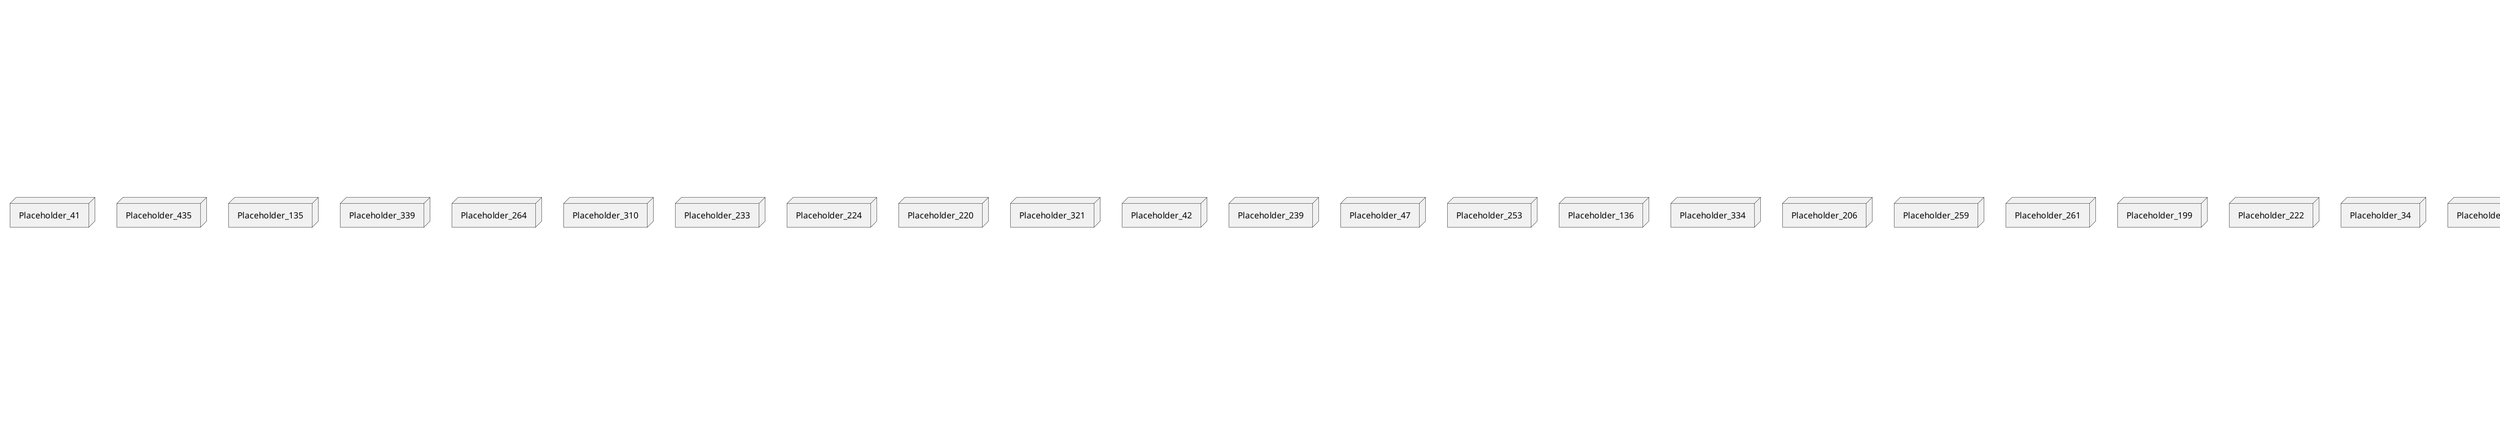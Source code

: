 @startuml
skinparam fixCircleLabelOverlapping true
node Placeholder_486 {
[aName] [[fudanselab-train-ticket.system#_5gPLMr_dEe6Ter1XczhClg]]
}
node Placeholder_41 {
[aName] [[fudanselab-train-ticket.system#_5gPLMr_dEe6Ter1XczhClg]]
}
node Placeholder_435 {
[aName] [[fudanselab-train-ticket.system#_5gPLMr_dEe6Ter1XczhClg]]
}
node Placeholder_135 {
[aName] [[fudanselab-train-ticket.system#_5gPLMr_dEe6Ter1XczhClg]]
}
node Placeholder_339 {
[aName] [[fudanselab-train-ticket.system#_5gPLMr_dEe6Ter1XczhClg]]
}
node Placeholder_264 {
[aName] [[fudanselab-train-ticket.system#_5gPLMr_dEe6Ter1XczhClg]]
}
node Placeholder_310 {
[aName] [[fudanselab-train-ticket.system#_5gPLMr_dEe6Ter1XczhClg]]
}
node Placeholder_233 {
[aName] [[fudanselab-train-ticket.system#_5gPLMr_dEe6Ter1XczhClg]]
}
node Placeholder_224 {
[aName] [[fudanselab-train-ticket.system#_5gPLMr_dEe6Ter1XczhClg]]
}
node Placeholder_220 {
[aName] [[fudanselab-train-ticket.system#_5gPLMr_dEe6Ter1XczhClg]]
}
node Placeholder_321 {
[aName] [[fudanselab-train-ticket.system#_5gPLMr_dEe6Ter1XczhClg]]
}
node Placeholder_42 {
[aName] [[fudanselab-train-ticket.system#_5gPLMr_dEe6Ter1XczhClg]]
}
node Placeholder_239 {
[aName] [[fudanselab-train-ticket.system#_5gPLMr_dEe6Ter1XczhClg]]
}
node Placeholder_47 {
[aName] [[fudanselab-train-ticket.system#_5gPLMr_dEe6Ter1XczhClg]]
}
node Placeholder_253 {
[aName] [[fudanselab-train-ticket.system#_5gPLMr_dEe6Ter1XczhClg]]
}
node Placeholder_136 {
[aName] [[fudanselab-train-ticket.system#_5gPLMr_dEe6Ter1XczhClg]]
}
node Placeholder_334 {
[aName] [[fudanselab-train-ticket.system#_5gPLMr_dEe6Ter1XczhClg]]
}
node Placeholder_206 {
[aName] [[fudanselab-train-ticket.system#_5gPLMr_dEe6Ter1XczhClg]]
}
node Placeholder_259 {
[aName] [[fudanselab-train-ticket.system#_5gPLMr_dEe6Ter1XczhClg]]
}
node Placeholder_261 {
[aName] [[fudanselab-train-ticket.system#_5gPLMr_dEe6Ter1XczhClg]]
}
node Placeholder_199 {
[aName] [[fudanselab-train-ticket.system#_5gPLMr_dEe6Ter1XczhClg]]
}
node Placeholder_222 {
[aName] [[fudanselab-train-ticket.system#_5gPLMr_dEe6Ter1XczhClg]]
}
node Placeholder_34 {
[aName] [[fudanselab-train-ticket.system#_5gPLMr_dEe6Ter1XczhClg]]
}
node Placeholder_96 {
[aName] [[fudanselab-train-ticket.system#_5gPLMr_dEe6Ter1XczhClg]]
}
node Placeholder_238 {
[aName] [[fudanselab-train-ticket.system#_5gPLMr_dEe6Ter1XczhClg]]
}
node Placeholder_137 {
[aName] [[fudanselab-train-ticket.system#_5gPLMr_dEe6Ter1XczhClg]]
}
node Placeholder_356 {
[aName] [[fudanselab-train-ticket.system#_5gPLMr_dEe6Ter1XczhClg]]
}
node Placeholder_52 {
[aName] [[fudanselab-train-ticket.system#_5gPLMr_dEe6Ter1XczhClg]]
}
node Placeholder_19 {
[aName] [[fudanselab-train-ticket.system#_5gPLMr_dEe6Ter1XczhClg]]
}
node Placeholder_323 {
[aName] [[fudanselab-train-ticket.system#_5gPLMr_dEe6Ter1XczhClg]]
}
node Placeholder_267 {
[aName] [[fudanselab-train-ticket.system#_5gPLMr_dEe6Ter1XczhClg]]
}
node Placeholder_111 {
[aName] [[fudanselab-train-ticket.system#_5gPLMr_dEe6Ter1XczhClg]]
}
node Placeholder_167 {
[aName] [[fudanselab-train-ticket.system#_5gPLMr_dEe6Ter1XczhClg]]
}
node Placeholder_212 {
[aName] [[fudanselab-train-ticket.system#_5gPLMr_dEe6Ter1XczhClg]]
}
node Placeholder_151 {
[aName] [[fudanselab-train-ticket.system#_5gPLMr_dEe6Ter1XczhClg]]
}
node Placeholder_204 {
[aName] [[fudanselab-train-ticket.system#_5gPLMr_dEe6Ter1XczhClg]]
}
node Placeholder_148 {
[aName] [[fudanselab-train-ticket.system#_5gPLMr_dEe6Ter1XczhClg]]
}
node Placeholder_228 {
[aName] [[fudanselab-train-ticket.system#_5gPLMr_dEe6Ter1XczhClg]]
}
node Placeholder_131 {
[aName] [[fudanselab-train-ticket.system#_5gPLMr_dEe6Ter1XczhClg]]
}
node Placeholder_244 {
[aName] [[fudanselab-train-ticket.system#_5gPLMr_dEe6Ter1XczhClg]]
}
node Placeholder_145 {
[aName] [[fudanselab-train-ticket.system#_5gPLMr_dEe6Ter1XczhClg]]
}
node Placeholder_126 {
[aName] [[fudanselab-train-ticket.system#_5gPLMr_dEe6Ter1XczhClg]]
}
node Placeholder_366 {
[aName] [[fudanselab-train-ticket.system#_5gPLMr_dEe6Ter1XczhClg]]
}
node Placeholder_225 {
[aName] [[fudanselab-train-ticket.system#_5gPLMr_dEe6Ter1XczhClg]]
}
node Placeholder_155 {
[aName] [[fudanselab-train-ticket.system#_5gPLMr_dEe6Ter1XczhClg]]
}
node Placeholder_230 {
[aName] [[fudanselab-train-ticket.system#_5gPLMr_dEe6Ter1XczhClg]]
}
node Placeholder_431 {
[aName] [[fudanselab-train-ticket.system#_5gPLMr_dEe6Ter1XczhClg]]
}
node Placeholder_362 {
[aName] [[fudanselab-train-ticket.system#_5gPLMr_dEe6Ter1XczhClg]]
}
node Placeholder_170 {
[aName] [[fudanselab-train-ticket.system#_5gPLMr_dEe6Ter1XczhClg]]
}
node Placeholder_86 {
[aName] [[fudanselab-train-ticket.system#_5gPLMr_dEe6Ter1XczhClg]]
}
node Placeholder_184 {
[aName] [[fudanselab-train-ticket.system#_5gPLMr_dEe6Ter1XczhClg]]
}
node Placeholder_116 {
[aName] [[fudanselab-train-ticket.system#_5gPLMr_dEe6Ter1XczhClg]]
}
node Placeholder_214 {
[aName] [[fudanselab-train-ticket.system#_5gPLMr_dEe6Ter1XczhClg]]
}
node Placeholder_287 {
[aName] [[fudanselab-train-ticket.system#_5gPLMr_dEe6Ter1XczhClg]]
}
node Placeholder_236 {
[aName] [[fudanselab-train-ticket.system#_5gPLMr_dEe6Ter1XczhClg]]
}
node Placeholder_209 {
[aName] [[fudanselab-train-ticket.system#_5gPLMr_dEe6Ter1XczhClg]]
}
node Placeholder_235 {
[aName] [[fudanselab-train-ticket.system#_5gPLMr_dEe6Ter1XczhClg]]
}
node Placeholder_83 {
[aName] [[fudanselab-train-ticket.system#_5gPLMr_dEe6Ter1XczhClg]]
}
node Placeholder_416 {
[aName] [[fudanselab-train-ticket.system#_5gPLMr_dEe6Ter1XczhClg]]
}
node Placeholder_100 {
[aName] [[fudanselab-train-ticket.system#_5gPLMr_dEe6Ter1XczhClg]]
}
node Placeholder_291 {
[aName] [[fudanselab-train-ticket.system#_5gPLMr_dEe6Ter1XczhClg]]
}
node Placeholder_195 {
[aName] [[fudanselab-train-ticket.system#_5gPLMr_dEe6Ter1XczhClg]]
}
node Placeholder_265 {
[aName] [[fudanselab-train-ticket.system#_5gPLMr_dEe6Ter1XczhClg]]
}
node Placeholder_61 {
[aName] [[fudanselab-train-ticket.system#_5gPLMr_dEe6Ter1XczhClg]]
}
node Placeholder_152 {
[aName] [[fudanselab-train-ticket.system#_5gPLMr_dEe6Ter1XczhClg]]
}
node Placeholder_102 {
[aName] [[fudanselab-train-ticket.system#_5gPLMr_dEe6Ter1XczhClg]]
}
node Placeholder_23 {
[aName] [[fudanselab-train-ticket.system#_5gPLMr_dEe6Ter1XczhClg]]
}
node Placeholder_57 {
[aName] [[fudanselab-train-ticket.system#_5gPLMr_dEe6Ter1XczhClg]]
}
node Placeholder_246 {
[aName] [[fudanselab-train-ticket.system#_5gPLMr_dEe6Ter1XczhClg]]
}
node Placeholder_32 {
[aName] [[fudanselab-train-ticket.system#_5gPLMr_dEe6Ter1XczhClg]]
}
node Placeholder_90 {
[aName] [[fudanselab-train-ticket.system#_5gPLMr_dEe6Ter1XczhClg]]
}
node Placeholder_219 {
[aName] [[fudanselab-train-ticket.system#_5gPLMr_dEe6Ter1XczhClg]]
}
node Placeholder_101 {
[aName] [[fudanselab-train-ticket.system#_5gPLMr_dEe6Ter1XczhClg]]
}
node Placeholder_243 {
[aName] [[fudanselab-train-ticket.system#_5gPLMr_dEe6Ter1XczhClg]]
}
node Placeholder_251 {
[aName] [[fudanselab-train-ticket.system#_5gPLMr_dEe6Ter1XczhClg]]
}
node Placeholder_31 {
[aName] [[fudanselab-train-ticket.system#_5gPLMr_dEe6Ter1XczhClg]]
}
node Placeholder_185 {
[aName] [[fudanselab-train-ticket.system#_5gPLMr_dEe6Ter1XczhClg]]
}
node Placeholder_93 {
[aName] [[fudanselab-train-ticket.system#_5gPLMr_dEe6Ter1XczhClg]]
}
node Placeholder_268 {
[aName] [[fudanselab-train-ticket.system#_5gPLMr_dEe6Ter1XczhClg]]
}
node Placeholder_191 {
[aName] [[fudanselab-train-ticket.system#_5gPLMr_dEe6Ter1XczhClg]]
}
node Placeholder_439 {
[aName] [[fudanselab-train-ticket.system#_5gPLMr_dEe6Ter1XczhClg]]
}
node Placeholder_15 {
[aName] [[fudanselab-train-ticket.system#_5gPLMr_dEe6Ter1XczhClg]]
}
node Placeholder_69 {
[aName] [[fudanselab-train-ticket.system#_5gPLMr_dEe6Ter1XczhClg]]
}
node Placeholder_188 {
[aName] [[fudanselab-train-ticket.system#_5gPLMr_dEe6Ter1XczhClg]]
}
node Placeholder_297 {
[aName] [[fudanselab-train-ticket.system#_5gPLMr_dEe6Ter1XczhClg]]
}
node Placeholder_437 {
[aName] [[fudanselab-train-ticket.system#_5gPLMr_dEe6Ter1XczhClg]]
}
node Placeholder_341 {
[aName] [[fudanselab-train-ticket.system#_5gPLMr_dEe6Ter1XczhClg]]
}
node Placeholder_263 {
[aName] [[fudanselab-train-ticket.system#_5gPLMr_dEe6Ter1XczhClg]]
}
node Placeholder_79 {
[aName] [[fudanselab-train-ticket.system#_5gPLMr_dEe6Ter1XczhClg]]
}
node Placeholder_65 {
[aName] [[fudanselab-train-ticket.system#_5gPLMr_dEe6Ter1XczhClg]]
}
node Placeholder_207 {
[aName] [[fudanselab-train-ticket.system#_5gPLMr_dEe6Ter1XczhClg]]
}
node Placeholder_401 {
[aName] [[fudanselab-train-ticket.system#_5gPLMr_dEe6Ter1XczhClg]]
}
node Placeholder_215 {
[aName] [[fudanselab-train-ticket.system#_5gPLMr_dEe6Ter1XczhClg]]
}
node Placeholder_59 {
[aName] [[fudanselab-train-ticket.system#_5gPLMr_dEe6Ter1XczhClg]]
}
node Placeholder_141 {
[aName] [[fudanselab-train-ticket.system#_5gPLMr_dEe6Ter1XczhClg]]
}
node Placeholder_20 {
[aName] [[fudanselab-train-ticket.system#_5gPLMr_dEe6Ter1XczhClg]]
}
node Placeholder_198 {
[aName] [[fudanselab-train-ticket.system#_5gPLMr_dEe6Ter1XczhClg]]
}
node Placeholder_304 {
[aName] [[fudanselab-train-ticket.system#_5gPLMr_dEe6Ter1XczhClg]]
}
node Placeholder_325 {
[aName] [[fudanselab-train-ticket.system#_5gPLMr_dEe6Ter1XczhClg]]
}
node Placeholder_196 {
[aName] [[fudanselab-train-ticket.system#_5gPLMr_dEe6Ter1XczhClg]]
}
node Placeholder_0 {
[aName] [[fudanselab-train-ticket.system#_5gPLMr_dEe6Ter1XczhClg]]
}
node Placeholder_262 {
[aName] [[fudanselab-train-ticket.system#_5gPLMr_dEe6Ter1XczhClg]]
}
node Placeholder_329 {
[aName] [[fudanselab-train-ticket.system#_5gPLMr_dEe6Ter1XczhClg]]
}
node Placeholder_33 {
[aName] [[fudanselab-train-ticket.system#_5gPLMr_dEe6Ter1XczhClg]]
}
node Placeholder_260 {
[aName] [[fudanselab-train-ticket.system#_5gPLMr_dEe6Ter1XczhClg]]
}
node Placeholder_250 {
[aName] [[fudanselab-train-ticket.system#_5gPLMr_dEe6Ter1XczhClg]]
}
node Placeholder_247 {
[aName] [[fudanselab-train-ticket.system#_5gPLMr_dEe6Ter1XczhClg]]
}
node Placeholder_249 {
[aName] [[fudanselab-train-ticket.system#_5gPLMr_dEe6Ter1XczhClg]]
}
node Placeholder_113 {
[aName] [[fudanselab-train-ticket.system#_5gPLMr_dEe6Ter1XczhClg]]
}
node Placeholder_88 {
[aName] [[fudanselab-train-ticket.system#_5gPLMr_dEe6Ter1XczhClg]]
}
node Placeholder_223 {
[aName] [[fudanselab-train-ticket.system#_5gPLMr_dEe6Ter1XczhClg]]
}
node Placeholder_379 {
[aName] [[fudanselab-train-ticket.system#_5gPLMr_dEe6Ter1XczhClg]]
}
node Placeholder_44 {
[aName] [[fudanselab-train-ticket.system#_5gPLMr_dEe6Ter1XczhClg]]
}
node Placeholder_10 {
[aName] [[fudanselab-train-ticket.system#_5gPLMr_dEe6Ter1XczhClg]]
}
node Placeholder_467 {
[aName] [[fudanselab-train-ticket.system#_5gPLMr_dEe6Ter1XczhClg]]
}
node Placeholder_240 {
[aName] [[fudanselab-train-ticket.system#_5gPLMr_dEe6Ter1XczhClg]]
}
node Placeholder_389 {
[aName] [[fudanselab-train-ticket.system#_5gPLMr_dEe6Ter1XczhClg]]
}
node Placeholder_29 {
[aName] [[fudanselab-train-ticket.system#_5gPLMr_dEe6Ter1XczhClg]]
}
node Placeholder_104 {
[aName] [[fudanselab-train-ticket.system#_5gPLMr_dEe6Ter1XczhClg]]
}
node Placeholder_169 {
[aName] [[fudanselab-train-ticket.system#_5gPLMr_dEe6Ter1XczhClg]]
}
node Placeholder_192 {
[aName] [[fudanselab-train-ticket.system#_5gPLMr_dEe6Ter1XczhClg]]
}
node Placeholder_200 {
[aName] [[fudanselab-train-ticket.system#_5gPLMr_dEe6Ter1XczhClg]]
}
node Placeholder_68 {
[aName] [[fudanselab-train-ticket.system#_5gPLMr_dEe6Ter1XczhClg]]
}
node Placeholder_24 {
[aName] [[fudanselab-train-ticket.system#_5gPLMr_dEe6Ter1XczhClg]]
}
node Placeholder_295 {
[aName] [[fudanselab-train-ticket.system#_5gPLMr_dEe6Ter1XczhClg]]
}
node Placeholder_208 {
[aName] [[fudanselab-train-ticket.system#_5gPLMr_dEe6Ter1XczhClg]]
}
node Placeholder_314 {
[aName] [[fudanselab-train-ticket.system#_5gPLMr_dEe6Ter1XczhClg]]
}
node Placeholder_107 {
[aName] [[fudanselab-train-ticket.system#_5gPLMr_dEe6Ter1XczhClg]]
}
node Placeholder_62 {
[aName] [[fudanselab-train-ticket.system#_5gPLMr_dEe6Ter1XczhClg]]
}
node Placeholder_465 {
[aName] [[fudanselab-train-ticket.system#_5gPLMr_dEe6Ter1XczhClg]]
}
node Placeholder_385 {
[aName] [[fudanselab-train-ticket.system#_5gPLMr_dEe6Ter1XczhClg]]
}
node Placeholder_178 {
[aName] [[fudanselab-train-ticket.system#_5gPLMr_dEe6Ter1XczhClg]]
}
node Placeholder_370 {
[aName] [[fudanselab-train-ticket.system#_5gPLMr_dEe6Ter1XczhClg]]
}
node Placeholder_252 {
[aName] [[fudanselab-train-ticket.system#_5gPLMr_dEe6Ter1XczhClg]]
}
node Placeholder_11 {
[aName] [[fudanselab-train-ticket.system#_5gPLMr_dEe6Ter1XczhClg]]
}
node Placeholder_213 {
[aName] [[fudanselab-train-ticket.system#_5gPLMr_dEe6Ter1XczhClg]]
}
node Placeholder_482 {
[aName] [[fudanselab-train-ticket.system#_5gPLMr_dEe6Ter1XczhClg]]
}
node Placeholder_66 {
[aName] [[fudanselab-train-ticket.system#_5gPLMr_dEe6Ter1XczhClg]]
}
node Placeholder_245 {
[aName] [[fudanselab-train-ticket.system#_5gPLMr_dEe6Ter1XczhClg]]
}
node Placeholder_227 {
[aName] [[fudanselab-train-ticket.system#_5gPLMr_dEe6Ter1XczhClg]]
}
node Placeholder_58 {
[aName] [[fudanselab-train-ticket.system#_5gPLMr_dEe6Ter1XczhClg]]
}
node Placeholder_488 {
[aName] [[fudanselab-train-ticket.system#_5gPLMr_dEe6Ter1XczhClg]]
}
node Placeholder_231 {
[aName] [[fudanselab-train-ticket.system#_5gPLMr_dEe6Ter1XczhClg]]
}
node Placeholder_383 {
[aName] [[fudanselab-train-ticket.system#_5gPLMr_dEe6Ter1XczhClg]]
}
node Placeholder_376 {
[aName] [[fudanselab-train-ticket.system#_5gPLMr_dEe6Ter1XczhClg]]
}
node Placeholder_123 {
[aName] [[fudanselab-train-ticket.system#_5gPLMr_dEe6Ter1XczhClg]]
}
node Placeholder_351 {
[aName] [[fudanselab-train-ticket.system#_5gPLMr_dEe6Ter1XczhClg]]
}
node Placeholder_4 {
[aName] [[fudanselab-train-ticket.system#_5gPLMr_dEe6Ter1XczhClg]]
}
node Placeholder_163 {
[aName] [[fudanselab-train-ticket.system#_5gPLMr_dEe6Ter1XczhClg]]
}
node Placeholder_190 {
[aName] [[fudanselab-train-ticket.system#_5gPLMr_dEe6Ter1XczhClg]]
}
node Placeholder_248 {
[aName] [[fudanselab-train-ticket.system#_5gPLMr_dEe6Ter1XczhClg]]
}
node Placeholder_27 {
[aName] [[fudanselab-train-ticket.system#_5gPLMr_dEe6Ter1XczhClg]]
}
node Placeholder_53 {
[aName] [[fudanselab-train-ticket.system#_5gPLMr_dEe6Ter1XczhClg]]
}
node Placeholder_159 {
[aName] [[fudanselab-train-ticket.system#_5gPLMr_dEe6Ter1XczhClg]]
}
node Placeholder_75 {
[aName] [[fudanselab-train-ticket.system#_5gPLMr_dEe6Ter1XczhClg]]
}
node Placeholder_7 {
[aName] [[fudanselab-train-ticket.system#_5gPLMr_dEe6Ter1XczhClg]]
}
node Placeholder_312 {
[aName] [[fudanselab-train-ticket.system#_5gPLMr_dEe6Ter1XczhClg]]
}
node Placeholder_256 {
[aName] [[fudanselab-train-ticket.system#_5gPLMr_dEe6Ter1XczhClg]]
}
node Placeholder_232 {
[aName] [[fudanselab-train-ticket.system#_5gPLMr_dEe6Ter1XczhClg]]
}
node Placeholder_289 {
[aName] [[fudanselab-train-ticket.system#_5gPLMr_dEe6Ter1XczhClg]]
}
node Placeholder_197 {
[aName] [[fudanselab-train-ticket.system#_5gPLMr_dEe6Ter1XczhClg]]
}
node Placeholder_316 {
[aName] [[fudanselab-train-ticket.system#_5gPLMr_dEe6Ter1XczhClg]]
}
node Placeholder_114 {
[aName] [[fudanselab-train-ticket.system#_5gPLMr_dEe6Ter1XczhClg]]
}
node Placeholder_203 {
[aName] [[fudanselab-train-ticket.system#_5gPLMr_dEe6Ter1XczhClg]]
}
node Placeholder_257 {
[aName] [[fudanselab-train-ticket.system#_5gPLMr_dEe6Ter1XczhClg]]
}
node Placeholder_205 {
[aName] [[fudanselab-train-ticket.system#_5gPLMr_dEe6Ter1XczhClg]]
}
node Placeholder_210 {
[aName] [[fudanselab-train-ticket.system#_5gPLMr_dEe6Ter1XczhClg]]
}
node Placeholder_360 {
[aName] [[fudanselab-train-ticket.system#_5gPLMr_dEe6Ter1XczhClg]]
}
node Placeholder_40 {
[aName] [[fudanselab-train-ticket.system#_5gPLMr_dEe6Ter1XczhClg]]
}
node Placeholder_284 {
[aName] [[fudanselab-train-ticket.system#_5gPLMr_dEe6Ter1XczhClg]]
}
node Placeholder_398 {
[aName] [[fudanselab-train-ticket.system#_5gPLMr_dEe6Ter1XczhClg]]
}
node Placeholder_133 {
[aName] [[fudanselab-train-ticket.system#_5gPLMr_dEe6Ter1XczhClg]]
}
node Placeholder_98 {
[aName] [[fudanselab-train-ticket.system#_5gPLMr_dEe6Ter1XczhClg]]
}
node Placeholder_30 {
[aName] [[fudanselab-train-ticket.system#_5gPLMr_dEe6Ter1XczhClg]]
}
node Placeholder_229 {
[aName] [[fudanselab-train-ticket.system#_5gPLMr_dEe6Ter1XczhClg]]
}
node Placeholder_189 {
[aName] [[fudanselab-train-ticket.system#_5gPLMr_dEe6Ter1XczhClg]]
}
node Placeholder_118 {
[aName] [[fudanselab-train-ticket.system#_5gPLMr_dEe6Ter1XczhClg]]
}
node Placeholder_147 {
[aName] [[fudanselab-train-ticket.system#_5gPLMr_dEe6Ter1XczhClg]]
}
node Placeholder_150 {
[aName] [[fudanselab-train-ticket.system#_5gPLMr_dEe6Ter1XczhClg]]
}
node Placeholder_194 {
[aName] [[fudanselab-train-ticket.system#_5gPLMr_dEe6Ter1XczhClg]]
}
node Placeholder_449 {
[aName] [[fudanselab-train-ticket.system#_5gPLMr_dEe6Ter1XczhClg]]
}
node Placeholder_74 {
[aName] [[fudanselab-train-ticket.system#_5gPLMr_dEe6Ter1XczhClg]]
}
node Placeholder_255 {
[aName] [[fudanselab-train-ticket.system#_5gPLMr_dEe6Ter1XczhClg]]
}
node Placeholder_132 {
[aName] [[fudanselab-train-ticket.system#_5gPLMr_dEe6Ter1XczhClg]]
}
node Placeholder_138 {
[aName] [[fudanselab-train-ticket.system#_5gPLMr_dEe6Ter1XczhClg]]
}
node Placeholder_221 {
[aName] [[fudanselab-train-ticket.system#_5gPLMr_dEe6Ter1XczhClg]]
}
node Placeholder_45 {
[aName] [[fudanselab-train-ticket.system#_5gPLMr_dEe6Ter1XczhClg]]
}
node Placeholder_470 {
[aName] [[fudanselab-train-ticket.system#_5gPLMr_dEe6Ter1XczhClg]]
}
node Placeholder_99 {
[aName] [[fudanselab-train-ticket.system#_5gPLMr_dEe6Ter1XczhClg]]
}
node Placeholder_46 {
[aName] [[fudanselab-train-ticket.system#_5gPLMr_dEe6Ter1XczhClg]]
}
node Placeholder_25 {
[aName] [[fudanselab-train-ticket.system#_5gPLMr_dEe6Ter1XczhClg]]
}
node Placeholder_160 {
[aName] [[fudanselab-train-ticket.system#_5gPLMr_dEe6Ter1XczhClg]]
}
node Placeholder_226 {
[aName] [[fudanselab-train-ticket.system#_5gPLMr_dEe6Ter1XczhClg]]
}
node Placeholder_91 {
[aName] [[fudanselab-train-ticket.system#_5gPLMr_dEe6Ter1XczhClg]]
}
node Placeholder_112 {
[aName] [[fudanselab-train-ticket.system#_5gPLMr_dEe6Ter1XczhClg]]
}
node Placeholder_171 {
[aName] [[fudanselab-train-ticket.system#_5gPLMr_dEe6Ter1XczhClg]]
}
node Placeholder_387 {
[aName] [[fudanselab-train-ticket.system#_5gPLMr_dEe6Ter1XczhClg]]
}
node Placeholder_149 {
[aName] [[fudanselab-train-ticket.system#_5gPLMr_dEe6Ter1XczhClg]]
}
node Placeholder_16 {
[aName] [[fudanselab-train-ticket.system#_5gPLMr_dEe6Ter1XczhClg]]
}
node Placeholder_55 {
[aName] [[fudanselab-train-ticket.system#_5gPLMr_dEe6Ter1XczhClg]]
}
node Placeholder_327 {
[aName] [[fudanselab-train-ticket.system#_5gPLMr_dEe6Ter1XczhClg]]
}
node Placeholder_140 {
[aName] [[fudanselab-train-ticket.system#_5gPLMr_dEe6Ter1XczhClg]]
}
node Placeholder_211 {
[aName] [[fudanselab-train-ticket.system#_5gPLMr_dEe6Ter1XczhClg]]
}
node Placeholder_71 {
[aName] [[fudanselab-train-ticket.system#_5gPLMr_dEe6Ter1XczhClg]]
}
node Placeholder_258 {
[aName] [[fudanselab-train-ticket.system#_5gPLMr_dEe6Ter1XczhClg]]
}
node Placeholder_254 {
[aName] [[fudanselab-train-ticket.system#_5gPLMr_dEe6Ter1XczhClg]]
}
node Placeholder_353 {
[aName] [[fudanselab-train-ticket.system#_5gPLMr_dEe6Ter1XczhClg]]
}
node Placeholder_157 {
[aName] [[fudanselab-train-ticket.system#_5gPLMr_dEe6Ter1XczhClg]]
}
node Placeholder_72 {
[aName] [[fudanselab-train-ticket.system#_5gPLMr_dEe6Ter1XczhClg]]
}
node Placeholder_179 {
[aName] [[fudanselab-train-ticket.system#_5gPLMr_dEe6Ter1XczhClg]]
}
node Placeholder_64 {
[aName] [[fudanselab-train-ticket.system#_5gPLMr_dEe6Ter1XczhClg]]
}
node Placeholder_6 {
[aName] [[fudanselab-train-ticket.system#_5gPLMr_dEe6Ter1XczhClg]]
}
node Placeholder_158 {
[aName] [[fudanselab-train-ticket.system#_5gPLMr_dEe6Ter1XczhClg]]
}
node Placeholder_218 {
[aName] [[fudanselab-train-ticket.system#_5gPLMr_dEe6Ter1XczhClg]]
}
node Placeholder_472 {
[aName] [[fudanselab-train-ticket.system#_5gPLMr_dEe6Ter1XczhClg]]
}
node Placeholder_234 {
[aName] [[fudanselab-train-ticket.system#_5gPLMr_dEe6Ter1XczhClg]]
}
node Placeholder_266 {
[aName] [[fudanselab-train-ticket.system#_5gPLMr_dEe6Ter1XczhClg]]
}
node Placeholder_76 {
[aName] [[fudanselab-train-ticket.system#_5gPLMr_dEe6Ter1XczhClg]]
}
node Placeholder_216 {
[aName] [[fudanselab-train-ticket.system#_5gPLMr_dEe6Ter1XczhClg]]
}
node Placeholder_202 {
[aName] [[fudanselab-train-ticket.system#_5gPLMr_dEe6Ter1XczhClg]]
}
node Placeholder_237 {
[aName] [[fudanselab-train-ticket.system#_5gPLMr_dEe6Ter1XczhClg]]
}
node Placeholder_117 {
[aName] [[fudanselab-train-ticket.system#_5gPLMr_dEe6Ter1XczhClg]]
}
node Placeholder_347 {
[aName] [[fudanselab-train-ticket.system#_5gPLMr_dEe6Ter1XczhClg]]
}
node Placeholder_193 {
[aName] [[fudanselab-train-ticket.system#_5gPLMr_dEe6Ter1XczhClg]]
}
node Placeholder_153 {
[aName] [[fudanselab-train-ticket.system#_5gPLMr_dEe6Ter1XczhClg]]
}
node Placeholder_156 {
[aName] [[fudanselab-train-ticket.system#_5gPLMr_dEe6Ter1XczhClg]]
}
node Placeholder_452 {
[aName] [[fudanselab-train-ticket.system#_5gPLMr_dEe6Ter1XczhClg]]
}
node Placeholder_51 {
[aName] [[fudanselab-train-ticket.system#_5gPLMr_dEe6Ter1XczhClg]]
}
node Placeholder_14 {
[aName] [[fudanselab-train-ticket.system#_5gPLMr_dEe6Ter1XczhClg]]
}
node Placeholder_217 {
[aName] [[fudanselab-train-ticket.system#_5gPLMr_dEe6Ter1XczhClg]]
}
node Placeholder_492 {
[aName] [[fudanselab-train-ticket.system#_5gPLMr_dEe6Ter1XczhClg]]
}
node Placeholder_242 {
[aName] [[fudanselab-train-ticket.system#_5gPLMr_dEe6Ter1XczhClg]]
}
node Placeholder_318 {
[aName] [[fudanselab-train-ticket.system#_5gPLMr_dEe6Ter1XczhClg]]
}
node Placeholder_241 {
[aName] [[fudanselab-train-ticket.system#_5gPLMr_dEe6Ter1XczhClg]]
}
node Placeholder_73 {
[aName] [[fudanselab-train-ticket.system#_5gPLMr_dEe6Ter1XczhClg]]
}
node Placeholder_201 {
[aName] [[fudanselab-train-ticket.system#_5gPLMr_dEe6Ter1XczhClg]]
}
node Placeholder_36 {
[aName] [[fudanselab-train-ticket.system#_5gPLMr_dEe6Ter1XczhClg]]
}
node Placeholder_67 {
[aName] [[fudanselab-train-ticket.system#_5gPLMr_dEe6Ter1XczhClg]]
}
node Placeholder_56 {
[aName] [[fudanselab-train-ticket.system#_5gPLMr_dEe6Ter1XczhClg]]
}
node Placeholder_426 {
[aName] [[fudanselab-train-ticket.system#_5gPLMr_dEe6Ter1XczhClg]]
}
node Placeholder_458 {
[aName] [[fudanselab-train-ticket.system#_5gPLMr_dEe6Ter1XczhClg]]
}
node Placeholder_161 {
[aName] [[fudanselab-train-ticket.system#_5gPLMr_dEe6Ter1XczhClg]]
}
node Placeholder_345 {
[aName] [[fudanselab-train-ticket.system#_5gPLMr_dEe6Ter1XczhClg]]
}
[aName] -(0- [aName] : adminbasic_service_AdminBasicInfoService_Provider
[aName] -(0- [aName] : adminbasic_service_AdminBasicInfoService_Provider
[aName] -(0- [aName] : adminbasic_service_DiscoveryClient_Provider
[aName] -(0- [aName] : adminbasic_service_RestTemplate_Provider
[aName] -(0- [aName] : adminorder_service_AdminOrderService_Provider
[aName] -(0- [aName] : adminorder_service_AdminOrderService_Provider
[aName] -(0- [aName] : adminorder_service_DiscoveryClient_Provider
[aName] -(0- [aName] : adminorder_service_RestTemplate_Provider
[aName] -(0- [aName] : adminroute_service_AdminRouteService_Provider
[aName] -(0- [aName] : adminroute_service_AdminRouteService_Provider
[aName] -(0- [aName] : adminroute_service_DiscoveryClient_Provider
[aName] -(0- [aName] : adminroute_service_RestTemplate_Provider
[aName] -(0- [aName] : admintravel_service_AdminTravelService_Provider
[aName] -(0- [aName] : admintravel_service_AdminTravelService_Provider
[aName] -(0- [aName] : admintravel_service_DiscoveryClient_Provider
[aName] -(0- [aName] : admintravel_service_RestTemplate_Provider
[aName] -(0- [aName] : adminuser_service_AdminUserService_Provider
[aName] -(0- [aName] : adminuser_service_AdminUserService_Provider
[aName] -(0- [aName] : adminuser_service_DiscoveryClient_Provider
[aName] -(0- [aName] : adminuser_service_RestTemplate_Provider
[aName] -(0- [aName] : assurance_repository_AssuranceRepository_Provider
[aName] -(0- [aName] : assurance_service_AssuranceService_Provider
[aName] -(0- [aName] : assurance_service_AssuranceService_Provider
[aName] -(0- [aName] : auth_repository_UserRepository_Provider
[aName] -(0- [aName] : auth_repository_UserRepository_Provider
[aName] -(0- [aName] : auth_security_jwt_JWTProvider_Provider
[aName] -(0- [aName] : auth_service_TokenService_Provider
[aName] -(0- [aName] : auth_service_TokenService_Provider
[aName] -(0- [aName] : auth_service_UserService_Provider
[aName] -(0- [aName] : auth_service_UserService_Provider
[aName] -(0- [aName] : auth_service_UserService_Provider
[aName] -(0- [aName] : auth_service_UserService_Provider
[aName] -(0- [aName] : auth_service_impl_AuthenticationManager_Provider
[aName] -(0- [aName] : auth_service_impl_DiscoveryClient_Provider
[aName] -(0- [aName] : auth_service_impl_PasswordEncoder_Provider
[aName] -(0- [aName] : auth_service_impl_RestTemplate_Provider
[aName] -(0- [aName] : cancel_service_CancelService_Provider
[aName] -(0- [aName] : cancel_service_CancelService_Provider
[aName] -(0- [aName] : cancel_service_DiscoveryClient_Provider
[aName] -(0- [aName] : cancel_service_RestTemplate_Provider
[aName] -(0- [aName] : com_trainticket_repository_AddMoneyRepository_Provider
[aName] -(0- [aName] : com_trainticket_repository_PaymentRepository_Provider
[aName] -(0- [aName] : com_trainticket_service_PaymentService_Provider
[aName] -(0- [aName] : com_trainticket_service_PaymentService_Provider
[aName] -(0- [aName] : config_repository_ConfigRepository_Provider
[aName] -(0- [aName] : config_service_ConfigService_Provider
[aName] -(0- [aName] : config_service_ConfigService_Provider
[aName] -(0- [aName] : consign_repository_ConsignRepository_Provider
[aName] -(0- [aName] : consign_service_ConsignService_Provider
[aName] -(0- [aName] : consign_service_ConsignService_Provider
[aName] -(0- [aName] : consign_service_DiscoveryClient_Provider
[aName] -(0- [aName] : consign_service_RestTemplate_Provider
[aName] -(0- [aName] : consignprice_repository_ConsignPriceConfigRepository_Provider
[aName] -(0- [aName] : consignprice_service_ConsignPriceService_Provider
[aName] -(0- [aName] : consignprice_service_ConsignPriceService_Provider
[aName] -(0- [aName] : contacts_repository_ContactsRepository_Provider
[aName] -(0- [aName] : contacts_service_ContactsService_Provider
[aName] -(0- [aName] : contacts_service_ContactsService_Provider
[aName] -(0- [aName] : execute_serivce_DiscoveryClient_Provider
[aName] -(0- [aName] : execute_serivce_ExecuteService_Provider
[aName] -(0- [aName] : execute_serivce_ExecuteService_Provider
[aName] -(0- [aName] : execute_serivce_RestTemplate_Provider
[aName] -(0- [aName] : fdse_microservice_repository_StationRepository_Provider
[aName] -(0- [aName] : fdse_microservice_service_BasicService_Provider
[aName] -(0- [aName] : fdse_microservice_service_BasicService_Provider
[aName] -(0- [aName] : fdse_microservice_service_DiscoveryClient_Provider
[aName] -(0- [aName] : fdse_microservice_service_RestTemplate_Provider
[aName] -(0- [aName] : fdse_microservice_service_StationService_Provider
[aName] -(0- [aName] : fdse_microservice_service_StationService_Provider
[aName] -(0- [aName] : food_delivery_repository_FoodDeliveryOrderRepository_Provider
[aName] -(0- [aName] : food_delivery_service_DiscoveryClient_Provider
[aName] -(0- [aName] : food_delivery_service_FoodDeliveryService_Provider
[aName] -(0- [aName] : food_delivery_service_FoodDeliveryService_Provider
[aName] -(0- [aName] : food_delivery_service_RestTemplate_Provider
[aName] -(0- [aName] : food_repository_StationFoodRepository_Provider
[aName] -(0- [aName] : food_service_StationFoodService_Provider
[aName] -(0- [aName] : food_service_StationFoodService_Provider
[aName] -(0- [aName] : foodsearch_mq_RabbitSend_Provider
[aName] -(0- [aName] : foodsearch_mq_RabbitSend_Provider
[aName] -(0- [aName] : foodsearch_repository_FoodOrderRepository_Provider
[aName] -(0- [aName] : foodsearch_service_DiscoveryClient_Provider
[aName] -(0- [aName] : foodsearch_service_FoodService_Provider
[aName] -(0- [aName] : foodsearch_service_FoodService_Provider
[aName] -(0- [aName] : foodsearch_service_RestTemplate_Provider
[aName] -(0- [aName] : inside_payment_repository_AddMoneyRepository_Provider
[aName] -(0- [aName] : inside_payment_repository_PaymentRepository_Provider
[aName] -(0- [aName] : inside_payment_service_InsidePaymentService_Provider
[aName] -(0- [aName] : inside_payment_service_InsidePaymentService_Provider
[aName] -(0- [aName] : inside_payment_service_RestTemplate_Provider
[aName] -(0- [aName] : notification_mq_RabbitSend_Provider
[aName] -(0- [aName] : notification_service_Configuration_Provider
[aName] -(0- [aName] : notification_service_JavaMailSender_Provider
[aName] -(0- [aName] : notification_service_JavaMailSender_Provider
[aName] -(0- [aName] : notification_service_MailService_Provider
[aName] -(0- [aName] : notification_service_NotificationService_Provider
[aName] -(0- [aName] : notification_service_NotificationService_Provider
[aName] -(0- [aName] : order_repository_OrderRepository_Provider
[aName] -(0- [aName] : order_service_DiscoveryClient_Provider
[aName] -(0- [aName] : order_service_OrderService_Provider
[aName] -(0- [aName] : order_service_OrderService_Provider
[aName] -(0- [aName] : order_service_RestTemplate_Provider
[aName] -(0- [aName] : other_repository_OrderOtherRepository_Provider
[aName] -(0- [aName] : other_service_DiscoveryClient_Provider
[aName] -(0- [aName] : other_service_OrderOtherService_Provider
[aName] -(0- [aName] : other_service_OrderOtherService_Provider
[aName] -(0- [aName] : other_service_RestTemplate_Provider
[aName] -(0- [aName] : plan_service_DiscoveryClient_Provider
[aName] -(0- [aName] : plan_service_RestTemplate_Provider
[aName] -(0- [aName] : plan_service_RoutePlanService_Provider
[aName] -(0- [aName] : plan_service_RoutePlanService_Provider
[aName] -(0- [aName] : preserveOther_mq_RabbitSend_Provider
[aName] -(0- [aName] : preserveOther_service_DiscoveryClient_Provider
[aName] -(0- [aName] : preserveOther_service_PreserveOtherService_Provider
[aName] -(0- [aName] : preserveOther_service_PreserveOtherService_Provider
[aName] -(0- [aName] : preserveOther_service_RestTemplate_Provider
[aName] -(0- [aName] : preserve_mq_RabbitSend_Provider
[aName] -(0- [aName] : preserve_service_DiscoveryClient_Provider
[aName] -(0- [aName] : preserve_service_PreserveService_Provider
[aName] -(0- [aName] : preserve_service_PreserveService_Provider
[aName] -(0- [aName] : preserve_service_RestTemplate_Provider
[aName] -(0- [aName] : price_repository_PriceConfigRepository_Provider
[aName] -(0- [aName] : price_service_PriceService_Provider
[aName] -(0- [aName] : price_service_PriceService_Provider
[aName] -(0- [aName] : rebook_service_DiscoveryClient_Provider
[aName] -(0- [aName] : rebook_service_RebookService_Provider
[aName] -(0- [aName] : rebook_service_RebookService_Provider
[aName] -(0- [aName] : rebook_service_RestTemplate_Provider
[aName] -(0- [aName] : route_repository_RouteRepository_Provider
[aName] -(0- [aName] : route_service_RouteService_Provider
[aName] -(0- [aName] : route_service_RouteService_Provider
[aName] -(0- [aName] : seat_service_DiscoveryClient_Provider
[aName] -(0- [aName] : seat_service_RestTemplate_Provider
[aName] -(0- [aName] : seat_service_SeatService_Provider
[aName] -(0- [aName] : seat_service_SeatService_Provider
[aName] -(0- [aName] : security_repository_SecurityRepository_Provider
[aName] -(0- [aName] : security_service_DiscoveryClient_Provider
[aName] -(0- [aName] : security_service_RestTemplate_Provider
[aName] -(0- [aName] : security_service_SecurityService_Provider
[aName] -(0- [aName] : security_service_SecurityService_Provider
[aName] -(0- [aName] : trainFood_repository_TrainFoodRepository_Provider
[aName] -(0- [aName] : trainFood_service_TrainFoodService_Provider
[aName] -(0- [aName] : trainFood_service_TrainFoodService_Provider
[aName] -(0- [aName] : train_repository_TrainTypeRepository_Provider
[aName] -(0- [aName] : train_service_TrainService_Provider
[aName] -(0- [aName] : train_service_TrainService_Provider
[aName] -(0- [aName] : travel2_repository_TripRepository_Provider
[aName] -(0- [aName] : travel2_service_DiscoveryClient_Provider
[aName] -(0- [aName] : travel2_service_RestTemplate_Provider
[aName] -(0- [aName] : travel2_service_TravelService_Provider
[aName] -(0- [aName] : travel2_service_TravelService_Provider
[aName] -(0- [aName] : travel_repository_TripRepository_Provider
[aName] -(0- [aName] : travel_service_DiscoveryClient_Provider
[aName] -(0- [aName] : travel_service_RestTemplate_Provider
[aName] -(0- [aName] : travel_service_TravelService_Provider
[aName] -(0- [aName] : travel_service_TravelService_Provider
[aName] -(0- [aName] : travelplan_service_DiscoveryClient_Provider
[aName] -(0- [aName] : travelplan_service_RestTemplate_Provider
[aName] -(0- [aName] : travelplan_service_TravelPlanService_Provider
[aName] -(0- [aName] : travelplan_service_TravelPlanService_Provider
[aName] -(0- [aName] : user_repository_UserRepository_Provider
[aName] -(0- [aName] : user_service_UserService_Provider
[aName] -(0- [aName] : user_service_UserService_Provider
[aName] -(0- [aName] : user_service_impl_DiscoveryClient_Provider
[aName] -(0- [aName] : user_service_impl_RestTemplate_Provider
[aName] -(0- [aName] : verifycode_service_VerifyCodeService_Provider
[aName] -(0- [aName] : verifycode_service_VerifyCodeService_Provider
[aName] -(0- [aName] : waitorder_repository_WaitListOrderRepository_Provider
[aName] -(0- [aName] : waitorder_service_Impl_DiscoveryClient_Provider
[aName] -(0- [aName] : waitorder_service_Impl_RestTemplate_Provider
[aName] -(0- [aName] : waitorder_service_WaitListOrderService_Provider
[aName] -(0- [aName] : waitorder_service_WaitListOrderService_Provider

@enduml
